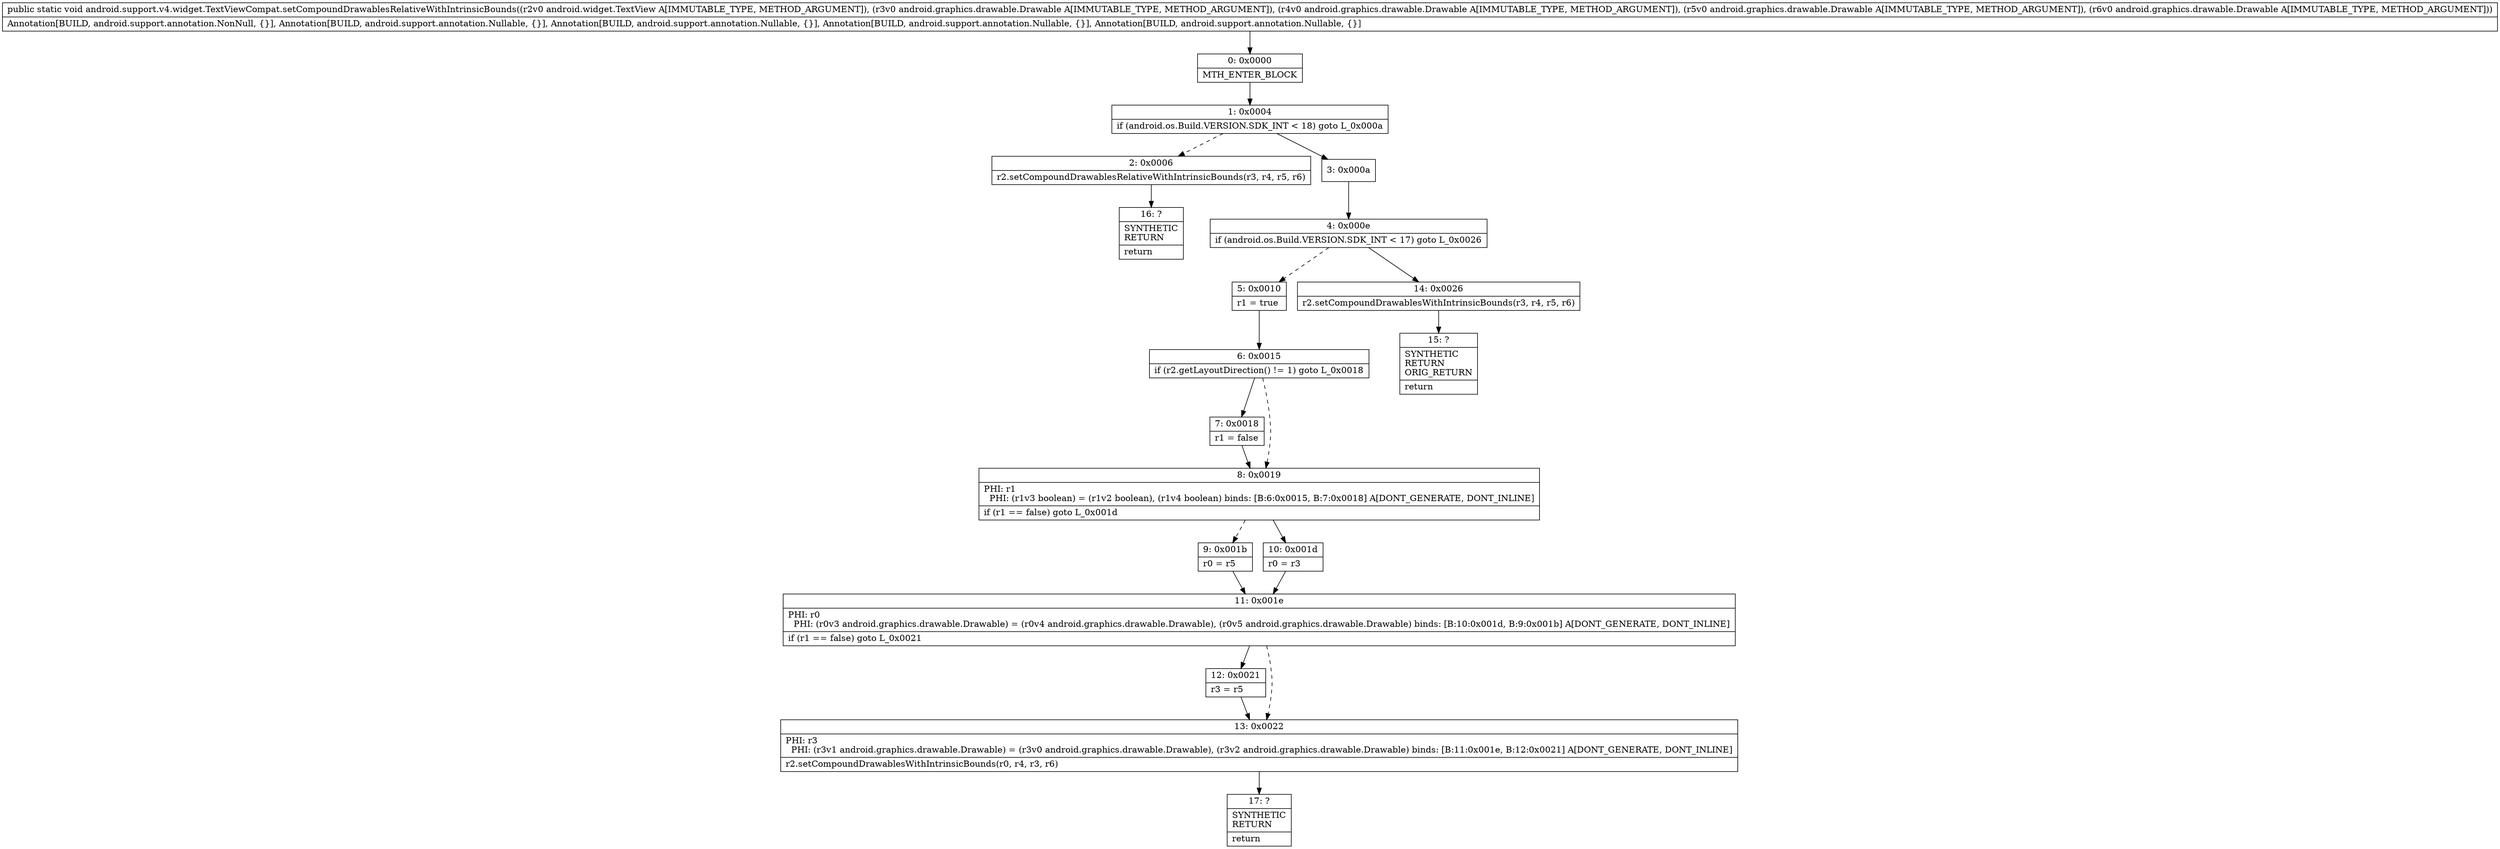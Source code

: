digraph "CFG forandroid.support.v4.widget.TextViewCompat.setCompoundDrawablesRelativeWithIntrinsicBounds(Landroid\/widget\/TextView;Landroid\/graphics\/drawable\/Drawable;Landroid\/graphics\/drawable\/Drawable;Landroid\/graphics\/drawable\/Drawable;Landroid\/graphics\/drawable\/Drawable;)V" {
Node_0 [shape=record,label="{0\:\ 0x0000|MTH_ENTER_BLOCK\l}"];
Node_1 [shape=record,label="{1\:\ 0x0004|if (android.os.Build.VERSION.SDK_INT \< 18) goto L_0x000a\l}"];
Node_2 [shape=record,label="{2\:\ 0x0006|r2.setCompoundDrawablesRelativeWithIntrinsicBounds(r3, r4, r5, r6)\l}"];
Node_3 [shape=record,label="{3\:\ 0x000a}"];
Node_4 [shape=record,label="{4\:\ 0x000e|if (android.os.Build.VERSION.SDK_INT \< 17) goto L_0x0026\l}"];
Node_5 [shape=record,label="{5\:\ 0x0010|r1 = true\l}"];
Node_6 [shape=record,label="{6\:\ 0x0015|if (r2.getLayoutDirection() != 1) goto L_0x0018\l}"];
Node_7 [shape=record,label="{7\:\ 0x0018|r1 = false\l}"];
Node_8 [shape=record,label="{8\:\ 0x0019|PHI: r1 \l  PHI: (r1v3 boolean) = (r1v2 boolean), (r1v4 boolean) binds: [B:6:0x0015, B:7:0x0018] A[DONT_GENERATE, DONT_INLINE]\l|if (r1 == false) goto L_0x001d\l}"];
Node_9 [shape=record,label="{9\:\ 0x001b|r0 = r5\l}"];
Node_10 [shape=record,label="{10\:\ 0x001d|r0 = r3\l}"];
Node_11 [shape=record,label="{11\:\ 0x001e|PHI: r0 \l  PHI: (r0v3 android.graphics.drawable.Drawable) = (r0v4 android.graphics.drawable.Drawable), (r0v5 android.graphics.drawable.Drawable) binds: [B:10:0x001d, B:9:0x001b] A[DONT_GENERATE, DONT_INLINE]\l|if (r1 == false) goto L_0x0021\l}"];
Node_12 [shape=record,label="{12\:\ 0x0021|r3 = r5\l}"];
Node_13 [shape=record,label="{13\:\ 0x0022|PHI: r3 \l  PHI: (r3v1 android.graphics.drawable.Drawable) = (r3v0 android.graphics.drawable.Drawable), (r3v2 android.graphics.drawable.Drawable) binds: [B:11:0x001e, B:12:0x0021] A[DONT_GENERATE, DONT_INLINE]\l|r2.setCompoundDrawablesWithIntrinsicBounds(r0, r4, r3, r6)\l}"];
Node_14 [shape=record,label="{14\:\ 0x0026|r2.setCompoundDrawablesWithIntrinsicBounds(r3, r4, r5, r6)\l}"];
Node_15 [shape=record,label="{15\:\ ?|SYNTHETIC\lRETURN\lORIG_RETURN\l|return\l}"];
Node_16 [shape=record,label="{16\:\ ?|SYNTHETIC\lRETURN\l|return\l}"];
Node_17 [shape=record,label="{17\:\ ?|SYNTHETIC\lRETURN\l|return\l}"];
MethodNode[shape=record,label="{public static void android.support.v4.widget.TextViewCompat.setCompoundDrawablesRelativeWithIntrinsicBounds((r2v0 android.widget.TextView A[IMMUTABLE_TYPE, METHOD_ARGUMENT]), (r3v0 android.graphics.drawable.Drawable A[IMMUTABLE_TYPE, METHOD_ARGUMENT]), (r4v0 android.graphics.drawable.Drawable A[IMMUTABLE_TYPE, METHOD_ARGUMENT]), (r5v0 android.graphics.drawable.Drawable A[IMMUTABLE_TYPE, METHOD_ARGUMENT]), (r6v0 android.graphics.drawable.Drawable A[IMMUTABLE_TYPE, METHOD_ARGUMENT]))  | Annotation[BUILD, android.support.annotation.NonNull, \{\}], Annotation[BUILD, android.support.annotation.Nullable, \{\}], Annotation[BUILD, android.support.annotation.Nullable, \{\}], Annotation[BUILD, android.support.annotation.Nullable, \{\}], Annotation[BUILD, android.support.annotation.Nullable, \{\}]\l}"];
MethodNode -> Node_0;
Node_0 -> Node_1;
Node_1 -> Node_2[style=dashed];
Node_1 -> Node_3;
Node_2 -> Node_16;
Node_3 -> Node_4;
Node_4 -> Node_5[style=dashed];
Node_4 -> Node_14;
Node_5 -> Node_6;
Node_6 -> Node_7;
Node_6 -> Node_8[style=dashed];
Node_7 -> Node_8;
Node_8 -> Node_9[style=dashed];
Node_8 -> Node_10;
Node_9 -> Node_11;
Node_10 -> Node_11;
Node_11 -> Node_12;
Node_11 -> Node_13[style=dashed];
Node_12 -> Node_13;
Node_13 -> Node_17;
Node_14 -> Node_15;
}

